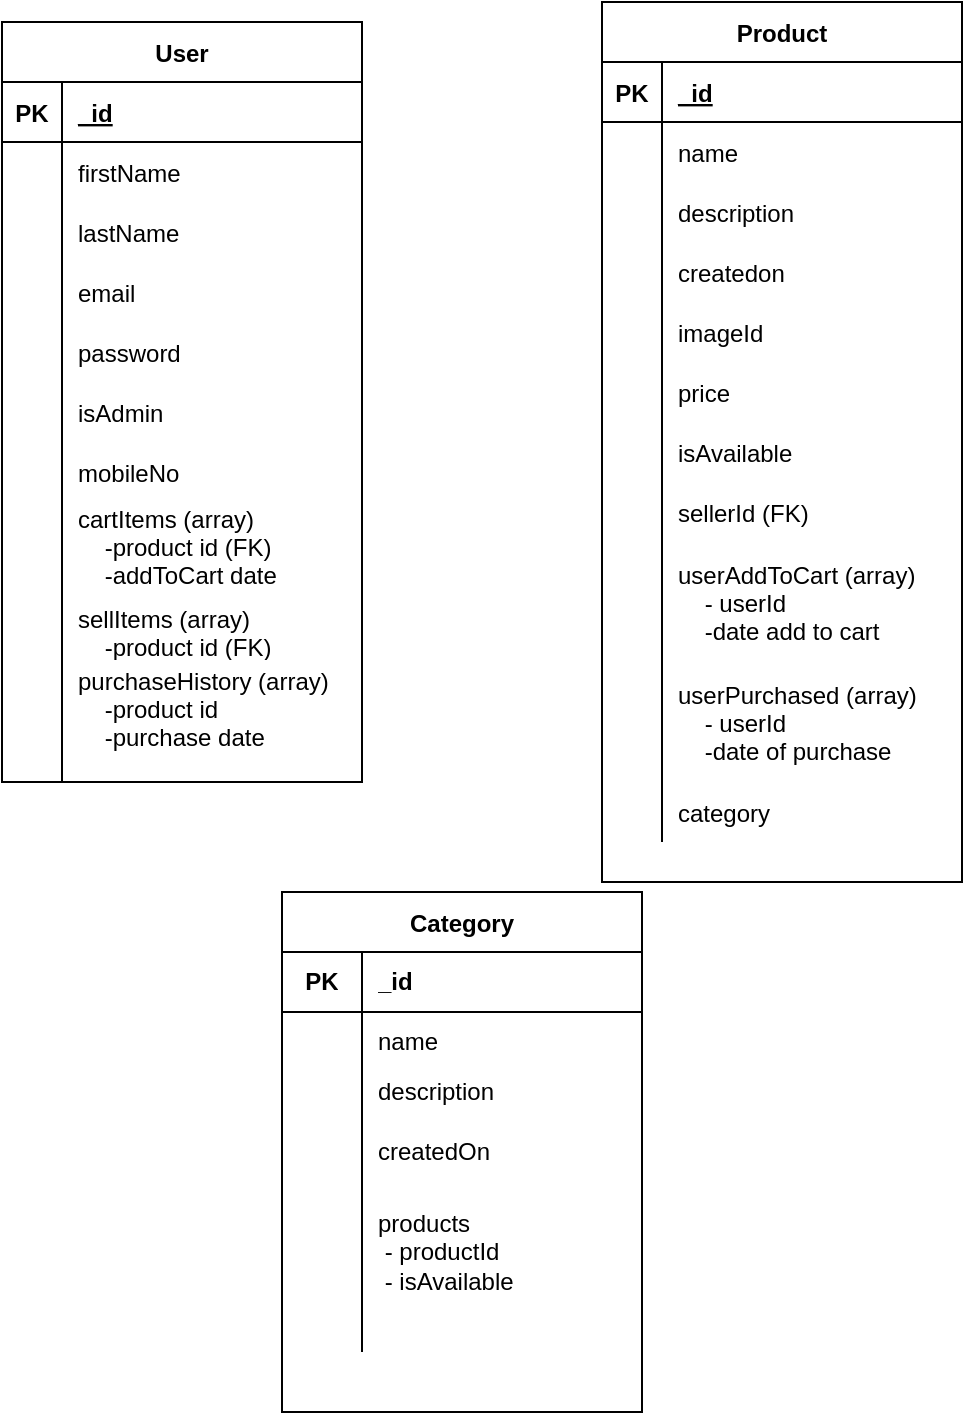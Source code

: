 <mxfile version="15.3.5" type="device"><diagram id="w3vyyd0UxwXARPFIcWxv" name="Page-1"><mxGraphModel dx="780" dy="705" grid="1" gridSize="10" guides="1" tooltips="1" connect="1" arrows="1" fold="1" page="1" pageScale="1" pageWidth="850" pageHeight="1100" math="0" shadow="0"><root><mxCell id="0"/><mxCell id="1" parent="0"/><mxCell id="loahdGz5vHYn8zKx8SU_-2" value="User" style="shape=table;startSize=30;container=1;collapsible=1;childLayout=tableLayout;fixedRows=1;rowLines=0;fontStyle=1;align=center;resizeLast=1;hachureGap=4;pointerEvents=0;" parent="1" vertex="1"><mxGeometry x="80" y="90" width="180" height="380" as="geometry"/></mxCell><mxCell id="loahdGz5vHYn8zKx8SU_-3" value="" style="shape=partialRectangle;collapsible=0;dropTarget=0;pointerEvents=0;fillColor=none;top=0;left=0;bottom=1;right=0;points=[[0,0.5],[1,0.5]];portConstraint=eastwest;" parent="loahdGz5vHYn8zKx8SU_-2" vertex="1"><mxGeometry y="30" width="180" height="30" as="geometry"/></mxCell><mxCell id="loahdGz5vHYn8zKx8SU_-4" value="PK" style="shape=partialRectangle;connectable=0;fillColor=none;top=0;left=0;bottom=0;right=0;fontStyle=1;overflow=hidden;" parent="loahdGz5vHYn8zKx8SU_-3" vertex="1"><mxGeometry width="30" height="30" as="geometry"><mxRectangle width="30" height="30" as="alternateBounds"/></mxGeometry></mxCell><mxCell id="loahdGz5vHYn8zKx8SU_-5" value="_id" style="shape=partialRectangle;connectable=0;fillColor=none;top=0;left=0;bottom=0;right=0;align=left;spacingLeft=6;fontStyle=5;overflow=hidden;" parent="loahdGz5vHYn8zKx8SU_-3" vertex="1"><mxGeometry x="30" width="150" height="30" as="geometry"><mxRectangle width="150" height="30" as="alternateBounds"/></mxGeometry></mxCell><mxCell id="loahdGz5vHYn8zKx8SU_-6" value="" style="shape=partialRectangle;collapsible=0;dropTarget=0;pointerEvents=0;fillColor=none;top=0;left=0;bottom=0;right=0;points=[[0,0.5],[1,0.5]];portConstraint=eastwest;" parent="loahdGz5vHYn8zKx8SU_-2" vertex="1"><mxGeometry y="60" width="180" height="30" as="geometry"/></mxCell><mxCell id="loahdGz5vHYn8zKx8SU_-7" value="" style="shape=partialRectangle;connectable=0;fillColor=none;top=0;left=0;bottom=0;right=0;editable=1;overflow=hidden;" parent="loahdGz5vHYn8zKx8SU_-6" vertex="1"><mxGeometry width="30" height="30" as="geometry"><mxRectangle width="30" height="30" as="alternateBounds"/></mxGeometry></mxCell><mxCell id="loahdGz5vHYn8zKx8SU_-8" value="firstName" style="shape=partialRectangle;connectable=0;fillColor=none;top=0;left=0;bottom=0;right=0;align=left;spacingLeft=6;overflow=hidden;" parent="loahdGz5vHYn8zKx8SU_-6" vertex="1"><mxGeometry x="30" width="150" height="30" as="geometry"><mxRectangle width="150" height="30" as="alternateBounds"/></mxGeometry></mxCell><mxCell id="loahdGz5vHYn8zKx8SU_-9" value="" style="shape=partialRectangle;collapsible=0;dropTarget=0;pointerEvents=0;fillColor=none;top=0;left=0;bottom=0;right=0;points=[[0,0.5],[1,0.5]];portConstraint=eastwest;" parent="loahdGz5vHYn8zKx8SU_-2" vertex="1"><mxGeometry y="90" width="180" height="30" as="geometry"/></mxCell><mxCell id="loahdGz5vHYn8zKx8SU_-10" value="" style="shape=partialRectangle;connectable=0;fillColor=none;top=0;left=0;bottom=0;right=0;editable=1;overflow=hidden;" parent="loahdGz5vHYn8zKx8SU_-9" vertex="1"><mxGeometry width="30" height="30" as="geometry"><mxRectangle width="30" height="30" as="alternateBounds"/></mxGeometry></mxCell><mxCell id="loahdGz5vHYn8zKx8SU_-11" value="lastName" style="shape=partialRectangle;connectable=0;fillColor=none;top=0;left=0;bottom=0;right=0;align=left;spacingLeft=6;overflow=hidden;" parent="loahdGz5vHYn8zKx8SU_-9" vertex="1"><mxGeometry x="30" width="150" height="30" as="geometry"><mxRectangle width="150" height="30" as="alternateBounds"/></mxGeometry></mxCell><mxCell id="loahdGz5vHYn8zKx8SU_-12" value="" style="shape=partialRectangle;collapsible=0;dropTarget=0;pointerEvents=0;fillColor=none;top=0;left=0;bottom=0;right=0;points=[[0,0.5],[1,0.5]];portConstraint=eastwest;" parent="loahdGz5vHYn8zKx8SU_-2" vertex="1"><mxGeometry y="120" width="180" height="30" as="geometry"/></mxCell><mxCell id="loahdGz5vHYn8zKx8SU_-13" value="" style="shape=partialRectangle;connectable=0;fillColor=none;top=0;left=0;bottom=0;right=0;editable=1;overflow=hidden;" parent="loahdGz5vHYn8zKx8SU_-12" vertex="1"><mxGeometry width="30" height="30" as="geometry"><mxRectangle width="30" height="30" as="alternateBounds"/></mxGeometry></mxCell><mxCell id="loahdGz5vHYn8zKx8SU_-14" value="email" style="shape=partialRectangle;connectable=0;fillColor=none;top=0;left=0;bottom=0;right=0;align=left;spacingLeft=6;overflow=hidden;" parent="loahdGz5vHYn8zKx8SU_-12" vertex="1"><mxGeometry x="30" width="150" height="30" as="geometry"><mxRectangle width="150" height="30" as="alternateBounds"/></mxGeometry></mxCell><mxCell id="loahdGz5vHYn8zKx8SU_-15" value="" style="shape=partialRectangle;collapsible=0;dropTarget=0;pointerEvents=0;fillColor=none;top=0;left=0;bottom=0;right=0;points=[[0,0.5],[1,0.5]];portConstraint=eastwest;" parent="loahdGz5vHYn8zKx8SU_-2" vertex="1"><mxGeometry y="150" width="180" height="30" as="geometry"/></mxCell><mxCell id="loahdGz5vHYn8zKx8SU_-16" value="" style="shape=partialRectangle;connectable=0;fillColor=none;top=0;left=0;bottom=0;right=0;editable=1;overflow=hidden;" parent="loahdGz5vHYn8zKx8SU_-15" vertex="1"><mxGeometry width="30" height="30" as="geometry"><mxRectangle width="30" height="30" as="alternateBounds"/></mxGeometry></mxCell><mxCell id="loahdGz5vHYn8zKx8SU_-17" value="password" style="shape=partialRectangle;connectable=0;fillColor=none;top=0;left=0;bottom=0;right=0;align=left;spacingLeft=6;overflow=hidden;" parent="loahdGz5vHYn8zKx8SU_-15" vertex="1"><mxGeometry x="30" width="150" height="30" as="geometry"><mxRectangle width="150" height="30" as="alternateBounds"/></mxGeometry></mxCell><mxCell id="loahdGz5vHYn8zKx8SU_-19" value="" style="shape=partialRectangle;collapsible=0;dropTarget=0;pointerEvents=0;fillColor=none;top=0;left=0;bottom=0;right=0;points=[[0,0.5],[1,0.5]];portConstraint=eastwest;" parent="loahdGz5vHYn8zKx8SU_-2" vertex="1"><mxGeometry y="180" width="180" height="30" as="geometry"/></mxCell><mxCell id="loahdGz5vHYn8zKx8SU_-20" value="" style="shape=partialRectangle;connectable=0;fillColor=none;top=0;left=0;bottom=0;right=0;editable=1;overflow=hidden;" parent="loahdGz5vHYn8zKx8SU_-19" vertex="1"><mxGeometry width="30" height="30" as="geometry"><mxRectangle width="30" height="30" as="alternateBounds"/></mxGeometry></mxCell><mxCell id="loahdGz5vHYn8zKx8SU_-21" value="isAdmin" style="shape=partialRectangle;connectable=0;fillColor=none;top=0;left=0;bottom=0;right=0;align=left;spacingLeft=6;overflow=hidden;" parent="loahdGz5vHYn8zKx8SU_-19" vertex="1"><mxGeometry x="30" width="150" height="30" as="geometry"><mxRectangle width="150" height="30" as="alternateBounds"/></mxGeometry></mxCell><mxCell id="loahdGz5vHYn8zKx8SU_-22" value="" style="shape=partialRectangle;collapsible=0;dropTarget=0;pointerEvents=0;fillColor=none;top=0;left=0;bottom=0;right=0;points=[[0,0.5],[1,0.5]];portConstraint=eastwest;" parent="loahdGz5vHYn8zKx8SU_-2" vertex="1"><mxGeometry y="210" width="180" height="30" as="geometry"/></mxCell><mxCell id="loahdGz5vHYn8zKx8SU_-23" value="" style="shape=partialRectangle;connectable=0;fillColor=none;top=0;left=0;bottom=0;right=0;editable=1;overflow=hidden;" parent="loahdGz5vHYn8zKx8SU_-22" vertex="1"><mxGeometry width="30" height="30" as="geometry"><mxRectangle width="30" height="30" as="alternateBounds"/></mxGeometry></mxCell><mxCell id="loahdGz5vHYn8zKx8SU_-24" value="mobileNo" style="shape=partialRectangle;connectable=0;fillColor=none;top=0;left=0;bottom=0;right=0;align=left;spacingLeft=6;overflow=hidden;" parent="loahdGz5vHYn8zKx8SU_-22" vertex="1"><mxGeometry x="30" width="150" height="30" as="geometry"><mxRectangle width="150" height="30" as="alternateBounds"/></mxGeometry></mxCell><mxCell id="loahdGz5vHYn8zKx8SU_-26" value="" style="shape=partialRectangle;collapsible=0;dropTarget=0;pointerEvents=0;fillColor=none;top=0;left=0;bottom=0;right=0;points=[[0,0.5],[1,0.5]];portConstraint=eastwest;" parent="loahdGz5vHYn8zKx8SU_-2" vertex="1"><mxGeometry y="240" width="180" height="50" as="geometry"/></mxCell><mxCell id="loahdGz5vHYn8zKx8SU_-27" value="" style="shape=partialRectangle;connectable=0;fillColor=none;top=0;left=0;bottom=0;right=0;editable=1;overflow=hidden;" parent="loahdGz5vHYn8zKx8SU_-26" vertex="1"><mxGeometry width="30" height="50" as="geometry"><mxRectangle width="30" height="50" as="alternateBounds"/></mxGeometry></mxCell><mxCell id="loahdGz5vHYn8zKx8SU_-28" value="cartItems (array)&#10;    -product id (FK)&#10;    -addToCart date&#10;" style="shape=partialRectangle;connectable=0;fillColor=none;top=0;left=0;bottom=0;right=0;align=left;spacingLeft=6;overflow=hidden;" parent="loahdGz5vHYn8zKx8SU_-26" vertex="1"><mxGeometry x="30" width="150" height="50" as="geometry"><mxRectangle width="150" height="50" as="alternateBounds"/></mxGeometry></mxCell><mxCell id="loahdGz5vHYn8zKx8SU_-29" value="" style="shape=partialRectangle;collapsible=0;dropTarget=0;pointerEvents=0;fillColor=none;top=0;left=0;bottom=0;right=0;points=[[0,0.5],[1,0.5]];portConstraint=eastwest;" parent="loahdGz5vHYn8zKx8SU_-2" vertex="1"><mxGeometry y="290" width="180" height="30" as="geometry"/></mxCell><mxCell id="loahdGz5vHYn8zKx8SU_-30" value="" style="shape=partialRectangle;connectable=0;fillColor=none;top=0;left=0;bottom=0;right=0;editable=1;overflow=hidden;" parent="loahdGz5vHYn8zKx8SU_-29" vertex="1"><mxGeometry width="30" height="30" as="geometry"><mxRectangle width="30" height="30" as="alternateBounds"/></mxGeometry></mxCell><mxCell id="loahdGz5vHYn8zKx8SU_-31" value="sellItems (array)&#10;    -product id (FK)" style="shape=partialRectangle;connectable=0;fillColor=none;top=0;left=0;bottom=0;right=0;align=left;spacingLeft=6;overflow=hidden;" parent="loahdGz5vHYn8zKx8SU_-29" vertex="1"><mxGeometry x="30" width="150" height="30" as="geometry"><mxRectangle width="150" height="30" as="alternateBounds"/></mxGeometry></mxCell><mxCell id="loahdGz5vHYn8zKx8SU_-33" value="" style="shape=partialRectangle;collapsible=0;dropTarget=0;pointerEvents=0;fillColor=none;top=0;left=0;bottom=0;right=0;points=[[0,0.5],[1,0.5]];portConstraint=eastwest;" parent="loahdGz5vHYn8zKx8SU_-2" vertex="1"><mxGeometry y="320" width="180" height="60" as="geometry"/></mxCell><mxCell id="loahdGz5vHYn8zKx8SU_-34" value="" style="shape=partialRectangle;connectable=0;fillColor=none;top=0;left=0;bottom=0;right=0;editable=1;overflow=hidden;" parent="loahdGz5vHYn8zKx8SU_-33" vertex="1"><mxGeometry width="30" height="60" as="geometry"><mxRectangle width="30" height="60" as="alternateBounds"/></mxGeometry></mxCell><mxCell id="loahdGz5vHYn8zKx8SU_-35" value="purchaseHistory (array)&#10;    -product id&#10;    -purchase date&#10;" style="shape=partialRectangle;connectable=0;fillColor=none;top=0;left=0;bottom=0;right=0;align=left;spacingLeft=6;overflow=hidden;" parent="loahdGz5vHYn8zKx8SU_-33" vertex="1"><mxGeometry x="30" width="150" height="60" as="geometry"><mxRectangle width="150" height="60" as="alternateBounds"/></mxGeometry></mxCell><mxCell id="loahdGz5vHYn8zKx8SU_-37" value="Product" style="shape=table;startSize=30;container=1;collapsible=1;childLayout=tableLayout;fixedRows=1;rowLines=0;fontStyle=1;align=center;resizeLast=1;hachureGap=4;pointerEvents=0;" parent="1" vertex="1"><mxGeometry x="380" y="80" width="180" height="440" as="geometry"/></mxCell><mxCell id="loahdGz5vHYn8zKx8SU_-38" value="" style="shape=partialRectangle;collapsible=0;dropTarget=0;pointerEvents=0;fillColor=none;top=0;left=0;bottom=1;right=0;points=[[0,0.5],[1,0.5]];portConstraint=eastwest;" parent="loahdGz5vHYn8zKx8SU_-37" vertex="1"><mxGeometry y="30" width="180" height="30" as="geometry"/></mxCell><mxCell id="loahdGz5vHYn8zKx8SU_-39" value="PK" style="shape=partialRectangle;connectable=0;fillColor=none;top=0;left=0;bottom=0;right=0;fontStyle=1;overflow=hidden;" parent="loahdGz5vHYn8zKx8SU_-38" vertex="1"><mxGeometry width="30" height="30" as="geometry"><mxRectangle width="30" height="30" as="alternateBounds"/></mxGeometry></mxCell><mxCell id="loahdGz5vHYn8zKx8SU_-40" value="_id" style="shape=partialRectangle;connectable=0;fillColor=none;top=0;left=0;bottom=0;right=0;align=left;spacingLeft=6;fontStyle=5;overflow=hidden;" parent="loahdGz5vHYn8zKx8SU_-38" vertex="1"><mxGeometry x="30" width="150" height="30" as="geometry"><mxRectangle width="150" height="30" as="alternateBounds"/></mxGeometry></mxCell><mxCell id="loahdGz5vHYn8zKx8SU_-41" value="" style="shape=partialRectangle;collapsible=0;dropTarget=0;pointerEvents=0;fillColor=none;top=0;left=0;bottom=0;right=0;points=[[0,0.5],[1,0.5]];portConstraint=eastwest;" parent="loahdGz5vHYn8zKx8SU_-37" vertex="1"><mxGeometry y="60" width="180" height="30" as="geometry"/></mxCell><mxCell id="loahdGz5vHYn8zKx8SU_-42" value="" style="shape=partialRectangle;connectable=0;fillColor=none;top=0;left=0;bottom=0;right=0;editable=1;overflow=hidden;" parent="loahdGz5vHYn8zKx8SU_-41" vertex="1"><mxGeometry width="30" height="30" as="geometry"><mxRectangle width="30" height="30" as="alternateBounds"/></mxGeometry></mxCell><mxCell id="loahdGz5vHYn8zKx8SU_-43" value="name" style="shape=partialRectangle;connectable=0;fillColor=none;top=0;left=0;bottom=0;right=0;align=left;spacingLeft=6;overflow=hidden;" parent="loahdGz5vHYn8zKx8SU_-41" vertex="1"><mxGeometry x="30" width="150" height="30" as="geometry"><mxRectangle width="150" height="30" as="alternateBounds"/></mxGeometry></mxCell><mxCell id="loahdGz5vHYn8zKx8SU_-44" value="" style="shape=partialRectangle;collapsible=0;dropTarget=0;pointerEvents=0;fillColor=none;top=0;left=0;bottom=0;right=0;points=[[0,0.5],[1,0.5]];portConstraint=eastwest;" parent="loahdGz5vHYn8zKx8SU_-37" vertex="1"><mxGeometry y="90" width="180" height="30" as="geometry"/></mxCell><mxCell id="loahdGz5vHYn8zKx8SU_-45" value="" style="shape=partialRectangle;connectable=0;fillColor=none;top=0;left=0;bottom=0;right=0;editable=1;overflow=hidden;" parent="loahdGz5vHYn8zKx8SU_-44" vertex="1"><mxGeometry width="30" height="30" as="geometry"><mxRectangle width="30" height="30" as="alternateBounds"/></mxGeometry></mxCell><mxCell id="loahdGz5vHYn8zKx8SU_-46" value="description" style="shape=partialRectangle;connectable=0;fillColor=none;top=0;left=0;bottom=0;right=0;align=left;spacingLeft=6;overflow=hidden;" parent="loahdGz5vHYn8zKx8SU_-44" vertex="1"><mxGeometry x="30" width="150" height="30" as="geometry"><mxRectangle width="150" height="30" as="alternateBounds"/></mxGeometry></mxCell><mxCell id="loahdGz5vHYn8zKx8SU_-47" value="" style="shape=partialRectangle;collapsible=0;dropTarget=0;pointerEvents=0;fillColor=none;top=0;left=0;bottom=0;right=0;points=[[0,0.5],[1,0.5]];portConstraint=eastwest;" parent="loahdGz5vHYn8zKx8SU_-37" vertex="1"><mxGeometry y="120" width="180" height="30" as="geometry"/></mxCell><mxCell id="loahdGz5vHYn8zKx8SU_-48" value="" style="shape=partialRectangle;connectable=0;fillColor=none;top=0;left=0;bottom=0;right=0;editable=1;overflow=hidden;" parent="loahdGz5vHYn8zKx8SU_-47" vertex="1"><mxGeometry width="30" height="30" as="geometry"><mxRectangle width="30" height="30" as="alternateBounds"/></mxGeometry></mxCell><mxCell id="loahdGz5vHYn8zKx8SU_-49" value="createdon" style="shape=partialRectangle;connectable=0;fillColor=none;top=0;left=0;bottom=0;right=0;align=left;spacingLeft=6;overflow=hidden;" parent="loahdGz5vHYn8zKx8SU_-47" vertex="1"><mxGeometry x="30" width="150" height="30" as="geometry"><mxRectangle width="150" height="30" as="alternateBounds"/></mxGeometry></mxCell><mxCell id="loahdGz5vHYn8zKx8SU_-51" value="" style="shape=partialRectangle;collapsible=0;dropTarget=0;pointerEvents=0;fillColor=none;top=0;left=0;bottom=0;right=0;points=[[0,0.5],[1,0.5]];portConstraint=eastwest;" parent="loahdGz5vHYn8zKx8SU_-37" vertex="1"><mxGeometry y="150" width="180" height="30" as="geometry"/></mxCell><mxCell id="loahdGz5vHYn8zKx8SU_-52" value="" style="shape=partialRectangle;connectable=0;fillColor=none;top=0;left=0;bottom=0;right=0;editable=1;overflow=hidden;" parent="loahdGz5vHYn8zKx8SU_-51" vertex="1"><mxGeometry width="30" height="30" as="geometry"><mxRectangle width="30" height="30" as="alternateBounds"/></mxGeometry></mxCell><mxCell id="loahdGz5vHYn8zKx8SU_-53" value="imageId" style="shape=partialRectangle;connectable=0;fillColor=none;top=0;left=0;bottom=0;right=0;align=left;spacingLeft=6;overflow=hidden;" parent="loahdGz5vHYn8zKx8SU_-51" vertex="1"><mxGeometry x="30" width="150" height="30" as="geometry"><mxRectangle width="150" height="30" as="alternateBounds"/></mxGeometry></mxCell><mxCell id="loahdGz5vHYn8zKx8SU_-54" value="" style="shape=partialRectangle;collapsible=0;dropTarget=0;pointerEvents=0;fillColor=none;top=0;left=0;bottom=0;right=0;points=[[0,0.5],[1,0.5]];portConstraint=eastwest;" parent="loahdGz5vHYn8zKx8SU_-37" vertex="1"><mxGeometry y="180" width="180" height="30" as="geometry"/></mxCell><mxCell id="loahdGz5vHYn8zKx8SU_-55" value="" style="shape=partialRectangle;connectable=0;fillColor=none;top=0;left=0;bottom=0;right=0;editable=1;overflow=hidden;" parent="loahdGz5vHYn8zKx8SU_-54" vertex="1"><mxGeometry width="30" height="30" as="geometry"><mxRectangle width="30" height="30" as="alternateBounds"/></mxGeometry></mxCell><mxCell id="loahdGz5vHYn8zKx8SU_-56" value="price" style="shape=partialRectangle;connectable=0;fillColor=none;top=0;left=0;bottom=0;right=0;align=left;spacingLeft=6;overflow=hidden;" parent="loahdGz5vHYn8zKx8SU_-54" vertex="1"><mxGeometry x="30" width="150" height="30" as="geometry"><mxRectangle width="150" height="30" as="alternateBounds"/></mxGeometry></mxCell><mxCell id="loahdGz5vHYn8zKx8SU_-57" value="" style="shape=partialRectangle;collapsible=0;dropTarget=0;pointerEvents=0;fillColor=none;top=0;left=0;bottom=0;right=0;points=[[0,0.5],[1,0.5]];portConstraint=eastwest;" parent="loahdGz5vHYn8zKx8SU_-37" vertex="1"><mxGeometry y="210" width="180" height="30" as="geometry"/></mxCell><mxCell id="loahdGz5vHYn8zKx8SU_-58" value="" style="shape=partialRectangle;connectable=0;fillColor=none;top=0;left=0;bottom=0;right=0;editable=1;overflow=hidden;" parent="loahdGz5vHYn8zKx8SU_-57" vertex="1"><mxGeometry width="30" height="30" as="geometry"><mxRectangle width="30" height="30" as="alternateBounds"/></mxGeometry></mxCell><mxCell id="loahdGz5vHYn8zKx8SU_-59" value="isAvailable" style="shape=partialRectangle;connectable=0;fillColor=none;top=0;left=0;bottom=0;right=0;align=left;spacingLeft=6;overflow=hidden;" parent="loahdGz5vHYn8zKx8SU_-57" vertex="1"><mxGeometry x="30" width="150" height="30" as="geometry"><mxRectangle width="150" height="30" as="alternateBounds"/></mxGeometry></mxCell><mxCell id="loahdGz5vHYn8zKx8SU_-60" value="" style="shape=partialRectangle;collapsible=0;dropTarget=0;pointerEvents=0;fillColor=none;top=0;left=0;bottom=0;right=0;points=[[0,0.5],[1,0.5]];portConstraint=eastwest;" parent="loahdGz5vHYn8zKx8SU_-37" vertex="1"><mxGeometry y="240" width="180" height="30" as="geometry"/></mxCell><mxCell id="loahdGz5vHYn8zKx8SU_-61" value="" style="shape=partialRectangle;connectable=0;fillColor=none;top=0;left=0;bottom=0;right=0;editable=1;overflow=hidden;" parent="loahdGz5vHYn8zKx8SU_-60" vertex="1"><mxGeometry width="30" height="30" as="geometry"><mxRectangle width="30" height="30" as="alternateBounds"/></mxGeometry></mxCell><mxCell id="loahdGz5vHYn8zKx8SU_-62" value="sellerId (FK)" style="shape=partialRectangle;connectable=0;fillColor=none;top=0;left=0;bottom=0;right=0;align=left;spacingLeft=6;overflow=hidden;" parent="loahdGz5vHYn8zKx8SU_-60" vertex="1"><mxGeometry x="30" width="150" height="30" as="geometry"><mxRectangle width="150" height="30" as="alternateBounds"/></mxGeometry></mxCell><mxCell id="loahdGz5vHYn8zKx8SU_-63" value="" style="shape=partialRectangle;collapsible=0;dropTarget=0;pointerEvents=0;fillColor=none;top=0;left=0;bottom=0;right=0;points=[[0,0.5],[1,0.5]];portConstraint=eastwest;" parent="loahdGz5vHYn8zKx8SU_-37" vertex="1"><mxGeometry y="270" width="180" height="60" as="geometry"/></mxCell><mxCell id="loahdGz5vHYn8zKx8SU_-64" value="" style="shape=partialRectangle;connectable=0;fillColor=none;top=0;left=0;bottom=0;right=0;editable=1;overflow=hidden;" parent="loahdGz5vHYn8zKx8SU_-63" vertex="1"><mxGeometry width="30" height="60" as="geometry"><mxRectangle width="30" height="60" as="alternateBounds"/></mxGeometry></mxCell><mxCell id="loahdGz5vHYn8zKx8SU_-65" value="userAddToCart (array)&#10;    - userId&#10;    -date add to cart" style="shape=partialRectangle;connectable=0;fillColor=none;top=0;left=0;bottom=0;right=0;align=left;spacingLeft=6;overflow=hidden;" parent="loahdGz5vHYn8zKx8SU_-63" vertex="1"><mxGeometry x="30" width="150" height="60" as="geometry"><mxRectangle width="150" height="60" as="alternateBounds"/></mxGeometry></mxCell><mxCell id="loahdGz5vHYn8zKx8SU_-66" value="" style="shape=partialRectangle;collapsible=0;dropTarget=0;pointerEvents=0;fillColor=none;top=0;left=0;bottom=0;right=0;points=[[0,0.5],[1,0.5]];portConstraint=eastwest;" parent="loahdGz5vHYn8zKx8SU_-37" vertex="1"><mxGeometry y="330" width="180" height="60" as="geometry"/></mxCell><mxCell id="loahdGz5vHYn8zKx8SU_-67" value="" style="shape=partialRectangle;connectable=0;fillColor=none;top=0;left=0;bottom=0;right=0;editable=1;overflow=hidden;" parent="loahdGz5vHYn8zKx8SU_-66" vertex="1"><mxGeometry width="30" height="60" as="geometry"><mxRectangle width="30" height="60" as="alternateBounds"/></mxGeometry></mxCell><mxCell id="loahdGz5vHYn8zKx8SU_-68" value="userPurchased (array)&#10;    - userId&#10;    -date of purchase" style="shape=partialRectangle;connectable=0;fillColor=none;top=0;left=0;bottom=0;right=0;align=left;spacingLeft=6;overflow=hidden;" parent="loahdGz5vHYn8zKx8SU_-66" vertex="1"><mxGeometry x="30" width="150" height="60" as="geometry"><mxRectangle width="150" height="60" as="alternateBounds"/></mxGeometry></mxCell><mxCell id="xAIcz_R5bATtWqPR1VUr-17" value="" style="shape=partialRectangle;collapsible=0;dropTarget=0;pointerEvents=0;fillColor=none;top=0;left=0;bottom=0;right=0;points=[[0,0.5],[1,0.5]];portConstraint=eastwest;" vertex="1" parent="loahdGz5vHYn8zKx8SU_-37"><mxGeometry y="390" width="180" height="30" as="geometry"/></mxCell><mxCell id="xAIcz_R5bATtWqPR1VUr-18" value="" style="shape=partialRectangle;connectable=0;fillColor=none;top=0;left=0;bottom=0;right=0;editable=1;overflow=hidden;" vertex="1" parent="xAIcz_R5bATtWqPR1VUr-17"><mxGeometry width="30" height="30" as="geometry"><mxRectangle width="30" height="30" as="alternateBounds"/></mxGeometry></mxCell><mxCell id="xAIcz_R5bATtWqPR1VUr-19" value="category" style="shape=partialRectangle;connectable=0;fillColor=none;top=0;left=0;bottom=0;right=0;align=left;spacingLeft=6;overflow=hidden;" vertex="1" parent="xAIcz_R5bATtWqPR1VUr-17"><mxGeometry x="30" width="150" height="30" as="geometry"><mxRectangle width="150" height="30" as="alternateBounds"/></mxGeometry></mxCell><mxCell id="xAIcz_R5bATtWqPR1VUr-3" value="Category" style="shape=table;startSize=30;container=1;collapsible=0;childLayout=tableLayout;fixedRows=1;rowLines=0;fontStyle=1;align=center;pointerEvents=1;hachureGap=4;" vertex="1" parent="1"><mxGeometry x="220" y="525" width="180" height="260" as="geometry"/></mxCell><mxCell id="xAIcz_R5bATtWqPR1VUr-4" value="" style="shape=partialRectangle;html=1;whiteSpace=wrap;collapsible=0;dropTarget=0;pointerEvents=1;fillColor=none;top=0;left=0;bottom=1;right=0;points=[[0,0.5],[1,0.5]];portConstraint=eastwest;" vertex="1" parent="xAIcz_R5bATtWqPR1VUr-3"><mxGeometry y="30" width="180" height="30" as="geometry"/></mxCell><mxCell id="xAIcz_R5bATtWqPR1VUr-5" value="&lt;b&gt;PK&lt;/b&gt;" style="shape=partialRectangle;html=1;whiteSpace=wrap;connectable=0;fillColor=none;top=0;left=0;bottom=0;right=0;overflow=hidden;pointerEvents=1;" vertex="1" parent="xAIcz_R5bATtWqPR1VUr-4"><mxGeometry width="40" height="30" as="geometry"><mxRectangle width="40" height="30" as="alternateBounds"/></mxGeometry></mxCell><mxCell id="xAIcz_R5bATtWqPR1VUr-6" value="&lt;b&gt;_id&lt;/b&gt;" style="shape=partialRectangle;html=1;whiteSpace=wrap;connectable=0;fillColor=none;top=0;left=0;bottom=0;right=0;align=left;spacingLeft=6;overflow=hidden;pointerEvents=1;" vertex="1" parent="xAIcz_R5bATtWqPR1VUr-4"><mxGeometry x="40" width="140" height="30" as="geometry"><mxRectangle width="140" height="30" as="alternateBounds"/></mxGeometry></mxCell><mxCell id="xAIcz_R5bATtWqPR1VUr-7" value="" style="shape=partialRectangle;html=1;whiteSpace=wrap;collapsible=0;dropTarget=0;pointerEvents=1;fillColor=none;top=0;left=0;bottom=0;right=0;points=[[0,0.5],[1,0.5]];portConstraint=eastwest;" vertex="1" parent="xAIcz_R5bATtWqPR1VUr-3"><mxGeometry y="60" width="180" height="30" as="geometry"/></mxCell><mxCell id="xAIcz_R5bATtWqPR1VUr-8" value="" style="shape=partialRectangle;html=1;whiteSpace=wrap;connectable=0;fillColor=none;top=0;left=0;bottom=0;right=0;overflow=hidden;pointerEvents=1;" vertex="1" parent="xAIcz_R5bATtWqPR1VUr-7"><mxGeometry width="40" height="30" as="geometry"><mxRectangle width="40" height="30" as="alternateBounds"/></mxGeometry></mxCell><mxCell id="xAIcz_R5bATtWqPR1VUr-9" value="name" style="shape=partialRectangle;html=1;whiteSpace=wrap;connectable=0;fillColor=none;top=0;left=0;bottom=0;right=0;align=left;spacingLeft=6;overflow=hidden;pointerEvents=1;" vertex="1" parent="xAIcz_R5bATtWqPR1VUr-7"><mxGeometry x="40" width="140" height="30" as="geometry"><mxRectangle width="140" height="30" as="alternateBounds"/></mxGeometry></mxCell><mxCell id="xAIcz_R5bATtWqPR1VUr-10" value="" style="shape=partialRectangle;html=1;whiteSpace=wrap;collapsible=0;dropTarget=0;pointerEvents=1;fillColor=none;top=0;left=0;bottom=0;right=0;points=[[0,0.5],[1,0.5]];portConstraint=eastwest;" vertex="1" parent="xAIcz_R5bATtWqPR1VUr-3"><mxGeometry y="90" width="180" height="140" as="geometry"/></mxCell><mxCell id="xAIcz_R5bATtWqPR1VUr-11" value="" style="shape=partialRectangle;html=1;whiteSpace=wrap;connectable=0;fillColor=none;top=0;left=0;bottom=0;right=0;overflow=hidden;pointerEvents=1;" vertex="1" parent="xAIcz_R5bATtWqPR1VUr-10"><mxGeometry width="40" height="140" as="geometry"><mxRectangle width="40" height="140" as="alternateBounds"/></mxGeometry></mxCell><mxCell id="xAIcz_R5bATtWqPR1VUr-12" value="" style="shape=partialRectangle;html=1;whiteSpace=wrap;connectable=0;fillColor=none;top=0;left=0;bottom=0;right=0;align=left;spacingLeft=6;overflow=hidden;pointerEvents=1;" vertex="1" parent="xAIcz_R5bATtWqPR1VUr-10"><mxGeometry x="40" width="140" height="140" as="geometry"><mxRectangle width="140" height="140" as="alternateBounds"/></mxGeometry></mxCell><mxCell id="xAIcz_R5bATtWqPR1VUr-13" value="description" style="shape=partialRectangle;html=1;whiteSpace=wrap;connectable=0;fillColor=none;top=0;left=0;bottom=0;right=0;align=left;spacingLeft=6;overflow=hidden;pointerEvents=1;" vertex="1" parent="1"><mxGeometry x="260" y="610" width="140" height="30" as="geometry"><mxRectangle width="140" height="30" as="alternateBounds"/></mxGeometry></mxCell><mxCell id="xAIcz_R5bATtWqPR1VUr-14" value="createdOn" style="shape=partialRectangle;html=1;whiteSpace=wrap;connectable=0;fillColor=none;top=0;left=0;bottom=0;right=0;align=left;spacingLeft=6;overflow=hidden;pointerEvents=1;" vertex="1" parent="1"><mxGeometry x="260" y="640" width="140" height="30" as="geometry"><mxRectangle width="140" height="30" as="alternateBounds"/></mxGeometry></mxCell><mxCell id="xAIcz_R5bATtWqPR1VUr-15" value="products&lt;br&gt;&amp;nbsp;- productId&amp;nbsp;&lt;br&gt;&amp;nbsp;- isAvailable" style="shape=partialRectangle;html=1;whiteSpace=wrap;connectable=0;fillColor=none;top=0;left=0;bottom=0;right=0;align=left;spacingLeft=6;overflow=hidden;pointerEvents=1;" vertex="1" parent="1"><mxGeometry x="260" y="670" width="140" height="70" as="geometry"><mxRectangle width="140" height="30" as="alternateBounds"/></mxGeometry></mxCell></root></mxGraphModel></diagram></mxfile>